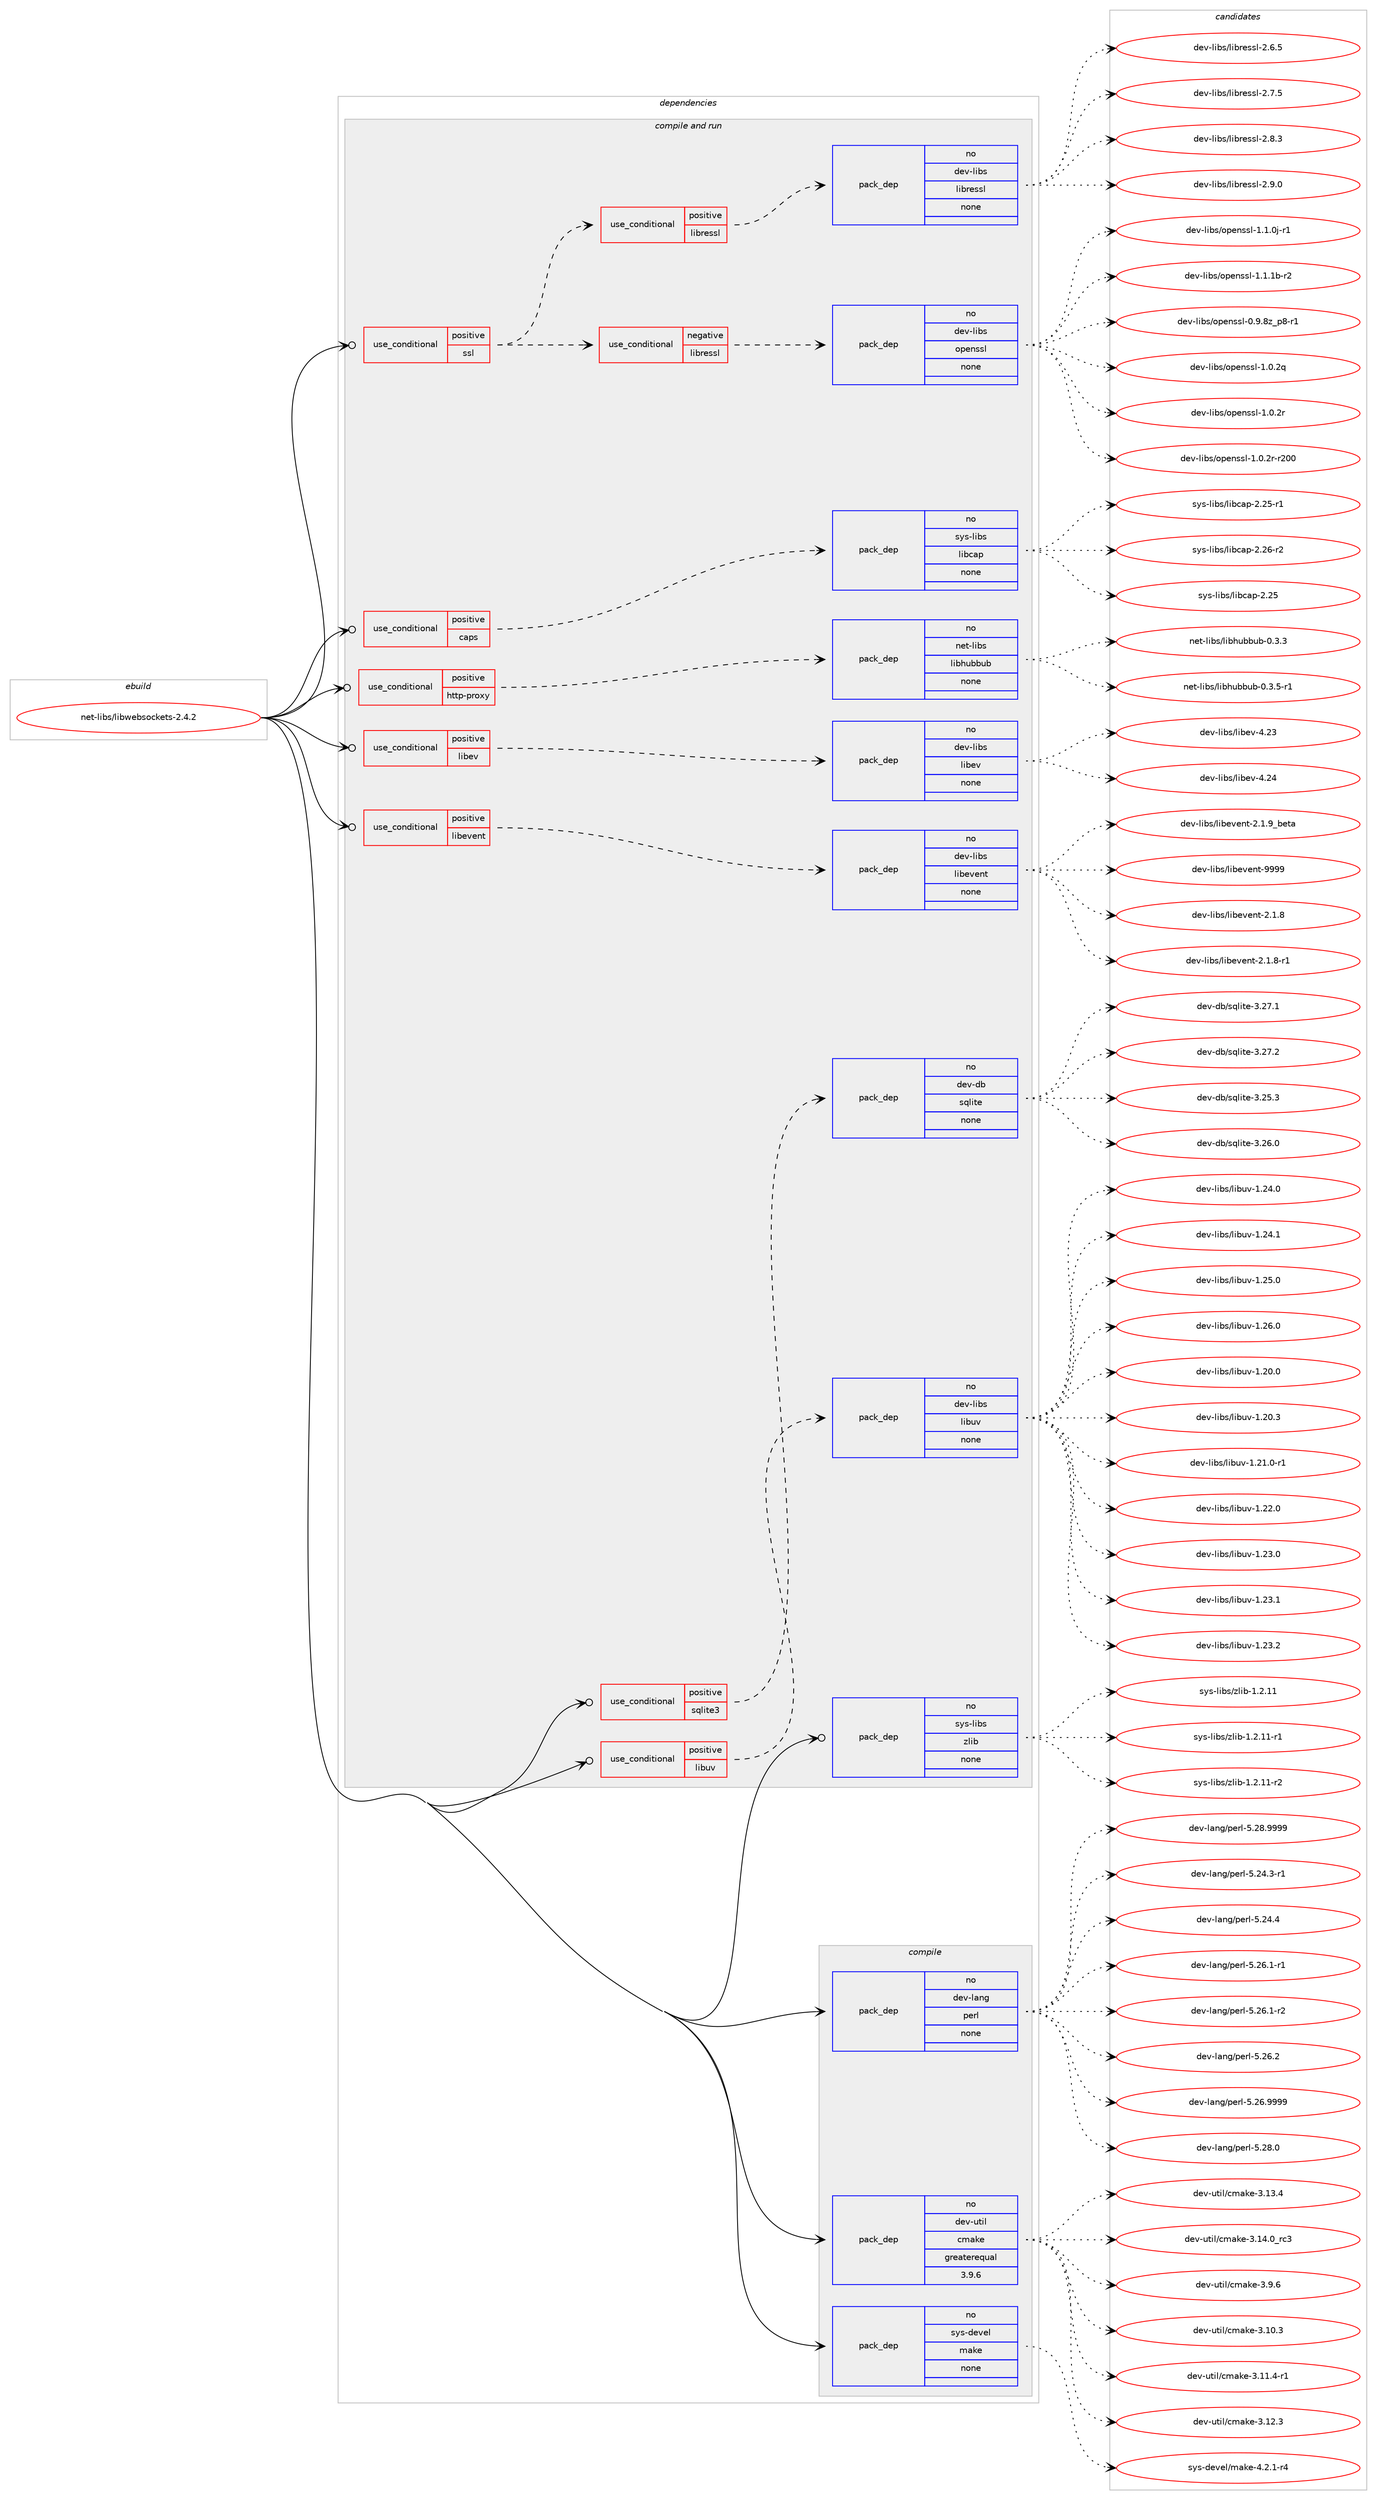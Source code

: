 digraph prolog {

# *************
# Graph options
# *************

newrank=true;
concentrate=true;
compound=true;
graph [rankdir=LR,fontname=Helvetica,fontsize=10,ranksep=1.5];#, ranksep=2.5, nodesep=0.2];
edge  [arrowhead=vee];
node  [fontname=Helvetica,fontsize=10];

# **********
# The ebuild
# **********

subgraph cluster_leftcol {
color=gray;
rank=same;
label=<<i>ebuild</i>>;
id [label="net-libs/libwebsockets-2.4.2", color=red, width=4, href="../net-libs/libwebsockets-2.4.2.svg"];
}

# ****************
# The dependencies
# ****************

subgraph cluster_midcol {
color=gray;
label=<<i>dependencies</i>>;
subgraph cluster_compile {
fillcolor="#eeeeee";
style=filled;
label=<<i>compile</i>>;
subgraph pack1187506 {
dependency1660970 [label=<<TABLE BORDER="0" CELLBORDER="1" CELLSPACING="0" CELLPADDING="4" WIDTH="220"><TR><TD ROWSPAN="6" CELLPADDING="30">pack_dep</TD></TR><TR><TD WIDTH="110">no</TD></TR><TR><TD>dev-lang</TD></TR><TR><TD>perl</TD></TR><TR><TD>none</TD></TR><TR><TD></TD></TR></TABLE>>, shape=none, color=blue];
}
id:e -> dependency1660970:w [weight=20,style="solid",arrowhead="vee"];
subgraph pack1187507 {
dependency1660971 [label=<<TABLE BORDER="0" CELLBORDER="1" CELLSPACING="0" CELLPADDING="4" WIDTH="220"><TR><TD ROWSPAN="6" CELLPADDING="30">pack_dep</TD></TR><TR><TD WIDTH="110">no</TD></TR><TR><TD>dev-util</TD></TR><TR><TD>cmake</TD></TR><TR><TD>greaterequal</TD></TR><TR><TD>3.9.6</TD></TR></TABLE>>, shape=none, color=blue];
}
id:e -> dependency1660971:w [weight=20,style="solid",arrowhead="vee"];
subgraph pack1187508 {
dependency1660972 [label=<<TABLE BORDER="0" CELLBORDER="1" CELLSPACING="0" CELLPADDING="4" WIDTH="220"><TR><TD ROWSPAN="6" CELLPADDING="30">pack_dep</TD></TR><TR><TD WIDTH="110">no</TD></TR><TR><TD>sys-devel</TD></TR><TR><TD>make</TD></TR><TR><TD>none</TD></TR><TR><TD></TD></TR></TABLE>>, shape=none, color=blue];
}
id:e -> dependency1660972:w [weight=20,style="solid",arrowhead="vee"];
}
subgraph cluster_compileandrun {
fillcolor="#eeeeee";
style=filled;
label=<<i>compile and run</i>>;
subgraph cond446490 {
dependency1660973 [label=<<TABLE BORDER="0" CELLBORDER="1" CELLSPACING="0" CELLPADDING="4"><TR><TD ROWSPAN="3" CELLPADDING="10">use_conditional</TD></TR><TR><TD>positive</TD></TR><TR><TD>caps</TD></TR></TABLE>>, shape=none, color=red];
subgraph pack1187509 {
dependency1660974 [label=<<TABLE BORDER="0" CELLBORDER="1" CELLSPACING="0" CELLPADDING="4" WIDTH="220"><TR><TD ROWSPAN="6" CELLPADDING="30">pack_dep</TD></TR><TR><TD WIDTH="110">no</TD></TR><TR><TD>sys-libs</TD></TR><TR><TD>libcap</TD></TR><TR><TD>none</TD></TR><TR><TD></TD></TR></TABLE>>, shape=none, color=blue];
}
dependency1660973:e -> dependency1660974:w [weight=20,style="dashed",arrowhead="vee"];
}
id:e -> dependency1660973:w [weight=20,style="solid",arrowhead="odotvee"];
subgraph cond446491 {
dependency1660975 [label=<<TABLE BORDER="0" CELLBORDER="1" CELLSPACING="0" CELLPADDING="4"><TR><TD ROWSPAN="3" CELLPADDING="10">use_conditional</TD></TR><TR><TD>positive</TD></TR><TR><TD>http-proxy</TD></TR></TABLE>>, shape=none, color=red];
subgraph pack1187510 {
dependency1660976 [label=<<TABLE BORDER="0" CELLBORDER="1" CELLSPACING="0" CELLPADDING="4" WIDTH="220"><TR><TD ROWSPAN="6" CELLPADDING="30">pack_dep</TD></TR><TR><TD WIDTH="110">no</TD></TR><TR><TD>net-libs</TD></TR><TR><TD>libhubbub</TD></TR><TR><TD>none</TD></TR><TR><TD></TD></TR></TABLE>>, shape=none, color=blue];
}
dependency1660975:e -> dependency1660976:w [weight=20,style="dashed",arrowhead="vee"];
}
id:e -> dependency1660975:w [weight=20,style="solid",arrowhead="odotvee"];
subgraph cond446492 {
dependency1660977 [label=<<TABLE BORDER="0" CELLBORDER="1" CELLSPACING="0" CELLPADDING="4"><TR><TD ROWSPAN="3" CELLPADDING="10">use_conditional</TD></TR><TR><TD>positive</TD></TR><TR><TD>libev</TD></TR></TABLE>>, shape=none, color=red];
subgraph pack1187511 {
dependency1660978 [label=<<TABLE BORDER="0" CELLBORDER="1" CELLSPACING="0" CELLPADDING="4" WIDTH="220"><TR><TD ROWSPAN="6" CELLPADDING="30">pack_dep</TD></TR><TR><TD WIDTH="110">no</TD></TR><TR><TD>dev-libs</TD></TR><TR><TD>libev</TD></TR><TR><TD>none</TD></TR><TR><TD></TD></TR></TABLE>>, shape=none, color=blue];
}
dependency1660977:e -> dependency1660978:w [weight=20,style="dashed",arrowhead="vee"];
}
id:e -> dependency1660977:w [weight=20,style="solid",arrowhead="odotvee"];
subgraph cond446493 {
dependency1660979 [label=<<TABLE BORDER="0" CELLBORDER="1" CELLSPACING="0" CELLPADDING="4"><TR><TD ROWSPAN="3" CELLPADDING="10">use_conditional</TD></TR><TR><TD>positive</TD></TR><TR><TD>libevent</TD></TR></TABLE>>, shape=none, color=red];
subgraph pack1187512 {
dependency1660980 [label=<<TABLE BORDER="0" CELLBORDER="1" CELLSPACING="0" CELLPADDING="4" WIDTH="220"><TR><TD ROWSPAN="6" CELLPADDING="30">pack_dep</TD></TR><TR><TD WIDTH="110">no</TD></TR><TR><TD>dev-libs</TD></TR><TR><TD>libevent</TD></TR><TR><TD>none</TD></TR><TR><TD></TD></TR></TABLE>>, shape=none, color=blue];
}
dependency1660979:e -> dependency1660980:w [weight=20,style="dashed",arrowhead="vee"];
}
id:e -> dependency1660979:w [weight=20,style="solid",arrowhead="odotvee"];
subgraph cond446494 {
dependency1660981 [label=<<TABLE BORDER="0" CELLBORDER="1" CELLSPACING="0" CELLPADDING="4"><TR><TD ROWSPAN="3" CELLPADDING="10">use_conditional</TD></TR><TR><TD>positive</TD></TR><TR><TD>libuv</TD></TR></TABLE>>, shape=none, color=red];
subgraph pack1187513 {
dependency1660982 [label=<<TABLE BORDER="0" CELLBORDER="1" CELLSPACING="0" CELLPADDING="4" WIDTH="220"><TR><TD ROWSPAN="6" CELLPADDING="30">pack_dep</TD></TR><TR><TD WIDTH="110">no</TD></TR><TR><TD>dev-libs</TD></TR><TR><TD>libuv</TD></TR><TR><TD>none</TD></TR><TR><TD></TD></TR></TABLE>>, shape=none, color=blue];
}
dependency1660981:e -> dependency1660982:w [weight=20,style="dashed",arrowhead="vee"];
}
id:e -> dependency1660981:w [weight=20,style="solid",arrowhead="odotvee"];
subgraph cond446495 {
dependency1660983 [label=<<TABLE BORDER="0" CELLBORDER="1" CELLSPACING="0" CELLPADDING="4"><TR><TD ROWSPAN="3" CELLPADDING="10">use_conditional</TD></TR><TR><TD>positive</TD></TR><TR><TD>sqlite3</TD></TR></TABLE>>, shape=none, color=red];
subgraph pack1187514 {
dependency1660984 [label=<<TABLE BORDER="0" CELLBORDER="1" CELLSPACING="0" CELLPADDING="4" WIDTH="220"><TR><TD ROWSPAN="6" CELLPADDING="30">pack_dep</TD></TR><TR><TD WIDTH="110">no</TD></TR><TR><TD>dev-db</TD></TR><TR><TD>sqlite</TD></TR><TR><TD>none</TD></TR><TR><TD></TD></TR></TABLE>>, shape=none, color=blue];
}
dependency1660983:e -> dependency1660984:w [weight=20,style="dashed",arrowhead="vee"];
}
id:e -> dependency1660983:w [weight=20,style="solid",arrowhead="odotvee"];
subgraph cond446496 {
dependency1660985 [label=<<TABLE BORDER="0" CELLBORDER="1" CELLSPACING="0" CELLPADDING="4"><TR><TD ROWSPAN="3" CELLPADDING="10">use_conditional</TD></TR><TR><TD>positive</TD></TR><TR><TD>ssl</TD></TR></TABLE>>, shape=none, color=red];
subgraph cond446497 {
dependency1660986 [label=<<TABLE BORDER="0" CELLBORDER="1" CELLSPACING="0" CELLPADDING="4"><TR><TD ROWSPAN="3" CELLPADDING="10">use_conditional</TD></TR><TR><TD>negative</TD></TR><TR><TD>libressl</TD></TR></TABLE>>, shape=none, color=red];
subgraph pack1187515 {
dependency1660987 [label=<<TABLE BORDER="0" CELLBORDER="1" CELLSPACING="0" CELLPADDING="4" WIDTH="220"><TR><TD ROWSPAN="6" CELLPADDING="30">pack_dep</TD></TR><TR><TD WIDTH="110">no</TD></TR><TR><TD>dev-libs</TD></TR><TR><TD>openssl</TD></TR><TR><TD>none</TD></TR><TR><TD></TD></TR></TABLE>>, shape=none, color=blue];
}
dependency1660986:e -> dependency1660987:w [weight=20,style="dashed",arrowhead="vee"];
}
dependency1660985:e -> dependency1660986:w [weight=20,style="dashed",arrowhead="vee"];
subgraph cond446498 {
dependency1660988 [label=<<TABLE BORDER="0" CELLBORDER="1" CELLSPACING="0" CELLPADDING="4"><TR><TD ROWSPAN="3" CELLPADDING="10">use_conditional</TD></TR><TR><TD>positive</TD></TR><TR><TD>libressl</TD></TR></TABLE>>, shape=none, color=red];
subgraph pack1187516 {
dependency1660989 [label=<<TABLE BORDER="0" CELLBORDER="1" CELLSPACING="0" CELLPADDING="4" WIDTH="220"><TR><TD ROWSPAN="6" CELLPADDING="30">pack_dep</TD></TR><TR><TD WIDTH="110">no</TD></TR><TR><TD>dev-libs</TD></TR><TR><TD>libressl</TD></TR><TR><TD>none</TD></TR><TR><TD></TD></TR></TABLE>>, shape=none, color=blue];
}
dependency1660988:e -> dependency1660989:w [weight=20,style="dashed",arrowhead="vee"];
}
dependency1660985:e -> dependency1660988:w [weight=20,style="dashed",arrowhead="vee"];
}
id:e -> dependency1660985:w [weight=20,style="solid",arrowhead="odotvee"];
subgraph pack1187517 {
dependency1660990 [label=<<TABLE BORDER="0" CELLBORDER="1" CELLSPACING="0" CELLPADDING="4" WIDTH="220"><TR><TD ROWSPAN="6" CELLPADDING="30">pack_dep</TD></TR><TR><TD WIDTH="110">no</TD></TR><TR><TD>sys-libs</TD></TR><TR><TD>zlib</TD></TR><TR><TD>none</TD></TR><TR><TD></TD></TR></TABLE>>, shape=none, color=blue];
}
id:e -> dependency1660990:w [weight=20,style="solid",arrowhead="odotvee"];
}
subgraph cluster_run {
fillcolor="#eeeeee";
style=filled;
label=<<i>run</i>>;
}
}

# **************
# The candidates
# **************

subgraph cluster_choices {
rank=same;
color=gray;
label=<<i>candidates</i>>;

subgraph choice1187506 {
color=black;
nodesep=1;
choice100101118451089711010347112101114108455346505246514511449 [label="dev-lang/perl-5.24.3-r1", color=red, width=4,href="../dev-lang/perl-5.24.3-r1.svg"];
choice10010111845108971101034711210111410845534650524652 [label="dev-lang/perl-5.24.4", color=red, width=4,href="../dev-lang/perl-5.24.4.svg"];
choice100101118451089711010347112101114108455346505446494511449 [label="dev-lang/perl-5.26.1-r1", color=red, width=4,href="../dev-lang/perl-5.26.1-r1.svg"];
choice100101118451089711010347112101114108455346505446494511450 [label="dev-lang/perl-5.26.1-r2", color=red, width=4,href="../dev-lang/perl-5.26.1-r2.svg"];
choice10010111845108971101034711210111410845534650544650 [label="dev-lang/perl-5.26.2", color=red, width=4,href="../dev-lang/perl-5.26.2.svg"];
choice10010111845108971101034711210111410845534650544657575757 [label="dev-lang/perl-5.26.9999", color=red, width=4,href="../dev-lang/perl-5.26.9999.svg"];
choice10010111845108971101034711210111410845534650564648 [label="dev-lang/perl-5.28.0", color=red, width=4,href="../dev-lang/perl-5.28.0.svg"];
choice10010111845108971101034711210111410845534650564657575757 [label="dev-lang/perl-5.28.9999", color=red, width=4,href="../dev-lang/perl-5.28.9999.svg"];
dependency1660970:e -> choice100101118451089711010347112101114108455346505246514511449:w [style=dotted,weight="100"];
dependency1660970:e -> choice10010111845108971101034711210111410845534650524652:w [style=dotted,weight="100"];
dependency1660970:e -> choice100101118451089711010347112101114108455346505446494511449:w [style=dotted,weight="100"];
dependency1660970:e -> choice100101118451089711010347112101114108455346505446494511450:w [style=dotted,weight="100"];
dependency1660970:e -> choice10010111845108971101034711210111410845534650544650:w [style=dotted,weight="100"];
dependency1660970:e -> choice10010111845108971101034711210111410845534650544657575757:w [style=dotted,weight="100"];
dependency1660970:e -> choice10010111845108971101034711210111410845534650564648:w [style=dotted,weight="100"];
dependency1660970:e -> choice10010111845108971101034711210111410845534650564657575757:w [style=dotted,weight="100"];
}
subgraph choice1187507 {
color=black;
nodesep=1;
choice1001011184511711610510847991099710710145514649484651 [label="dev-util/cmake-3.10.3", color=red, width=4,href="../dev-util/cmake-3.10.3.svg"];
choice10010111845117116105108479910997107101455146494946524511449 [label="dev-util/cmake-3.11.4-r1", color=red, width=4,href="../dev-util/cmake-3.11.4-r1.svg"];
choice1001011184511711610510847991099710710145514649504651 [label="dev-util/cmake-3.12.3", color=red, width=4,href="../dev-util/cmake-3.12.3.svg"];
choice1001011184511711610510847991099710710145514649514652 [label="dev-util/cmake-3.13.4", color=red, width=4,href="../dev-util/cmake-3.13.4.svg"];
choice1001011184511711610510847991099710710145514649524648951149951 [label="dev-util/cmake-3.14.0_rc3", color=red, width=4,href="../dev-util/cmake-3.14.0_rc3.svg"];
choice10010111845117116105108479910997107101455146574654 [label="dev-util/cmake-3.9.6", color=red, width=4,href="../dev-util/cmake-3.9.6.svg"];
dependency1660971:e -> choice1001011184511711610510847991099710710145514649484651:w [style=dotted,weight="100"];
dependency1660971:e -> choice10010111845117116105108479910997107101455146494946524511449:w [style=dotted,weight="100"];
dependency1660971:e -> choice1001011184511711610510847991099710710145514649504651:w [style=dotted,weight="100"];
dependency1660971:e -> choice1001011184511711610510847991099710710145514649514652:w [style=dotted,weight="100"];
dependency1660971:e -> choice1001011184511711610510847991099710710145514649524648951149951:w [style=dotted,weight="100"];
dependency1660971:e -> choice10010111845117116105108479910997107101455146574654:w [style=dotted,weight="100"];
}
subgraph choice1187508 {
color=black;
nodesep=1;
choice1151211154510010111810110847109971071014552465046494511452 [label="sys-devel/make-4.2.1-r4", color=red, width=4,href="../sys-devel/make-4.2.1-r4.svg"];
dependency1660972:e -> choice1151211154510010111810110847109971071014552465046494511452:w [style=dotted,weight="100"];
}
subgraph choice1187509 {
color=black;
nodesep=1;
choice1151211154510810598115471081059899971124550465053 [label="sys-libs/libcap-2.25", color=red, width=4,href="../sys-libs/libcap-2.25.svg"];
choice11512111545108105981154710810598999711245504650534511449 [label="sys-libs/libcap-2.25-r1", color=red, width=4,href="../sys-libs/libcap-2.25-r1.svg"];
choice11512111545108105981154710810598999711245504650544511450 [label="sys-libs/libcap-2.26-r2", color=red, width=4,href="../sys-libs/libcap-2.26-r2.svg"];
dependency1660974:e -> choice1151211154510810598115471081059899971124550465053:w [style=dotted,weight="100"];
dependency1660974:e -> choice11512111545108105981154710810598999711245504650534511449:w [style=dotted,weight="100"];
dependency1660974:e -> choice11512111545108105981154710810598999711245504650544511450:w [style=dotted,weight="100"];
}
subgraph choice1187510 {
color=black;
nodesep=1;
choice11010111645108105981154710810598104117989811798454846514651 [label="net-libs/libhubbub-0.3.3", color=red, width=4,href="../net-libs/libhubbub-0.3.3.svg"];
choice110101116451081059811547108105981041179898117984548465146534511449 [label="net-libs/libhubbub-0.3.5-r1", color=red, width=4,href="../net-libs/libhubbub-0.3.5-r1.svg"];
dependency1660976:e -> choice11010111645108105981154710810598104117989811798454846514651:w [style=dotted,weight="100"];
dependency1660976:e -> choice110101116451081059811547108105981041179898117984548465146534511449:w [style=dotted,weight="100"];
}
subgraph choice1187511 {
color=black;
nodesep=1;
choice100101118451081059811547108105981011184552465051 [label="dev-libs/libev-4.23", color=red, width=4,href="../dev-libs/libev-4.23.svg"];
choice100101118451081059811547108105981011184552465052 [label="dev-libs/libev-4.24", color=red, width=4,href="../dev-libs/libev-4.24.svg"];
dependency1660978:e -> choice100101118451081059811547108105981011184552465051:w [style=dotted,weight="100"];
dependency1660978:e -> choice100101118451081059811547108105981011184552465052:w [style=dotted,weight="100"];
}
subgraph choice1187512 {
color=black;
nodesep=1;
choice10010111845108105981154710810598101118101110116455046494656 [label="dev-libs/libevent-2.1.8", color=red, width=4,href="../dev-libs/libevent-2.1.8.svg"];
choice100101118451081059811547108105981011181011101164550464946564511449 [label="dev-libs/libevent-2.1.8-r1", color=red, width=4,href="../dev-libs/libevent-2.1.8-r1.svg"];
choice10010111845108105981154710810598101118101110116455046494657959810111697 [label="dev-libs/libevent-2.1.9_beta", color=red, width=4,href="../dev-libs/libevent-2.1.9_beta.svg"];
choice100101118451081059811547108105981011181011101164557575757 [label="dev-libs/libevent-9999", color=red, width=4,href="../dev-libs/libevent-9999.svg"];
dependency1660980:e -> choice10010111845108105981154710810598101118101110116455046494656:w [style=dotted,weight="100"];
dependency1660980:e -> choice100101118451081059811547108105981011181011101164550464946564511449:w [style=dotted,weight="100"];
dependency1660980:e -> choice10010111845108105981154710810598101118101110116455046494657959810111697:w [style=dotted,weight="100"];
dependency1660980:e -> choice100101118451081059811547108105981011181011101164557575757:w [style=dotted,weight="100"];
}
subgraph choice1187513 {
color=black;
nodesep=1;
choice1001011184510810598115471081059811711845494650484648 [label="dev-libs/libuv-1.20.0", color=red, width=4,href="../dev-libs/libuv-1.20.0.svg"];
choice1001011184510810598115471081059811711845494650484651 [label="dev-libs/libuv-1.20.3", color=red, width=4,href="../dev-libs/libuv-1.20.3.svg"];
choice10010111845108105981154710810598117118454946504946484511449 [label="dev-libs/libuv-1.21.0-r1", color=red, width=4,href="../dev-libs/libuv-1.21.0-r1.svg"];
choice1001011184510810598115471081059811711845494650504648 [label="dev-libs/libuv-1.22.0", color=red, width=4,href="../dev-libs/libuv-1.22.0.svg"];
choice1001011184510810598115471081059811711845494650514648 [label="dev-libs/libuv-1.23.0", color=red, width=4,href="../dev-libs/libuv-1.23.0.svg"];
choice1001011184510810598115471081059811711845494650514649 [label="dev-libs/libuv-1.23.1", color=red, width=4,href="../dev-libs/libuv-1.23.1.svg"];
choice1001011184510810598115471081059811711845494650514650 [label="dev-libs/libuv-1.23.2", color=red, width=4,href="../dev-libs/libuv-1.23.2.svg"];
choice1001011184510810598115471081059811711845494650524648 [label="dev-libs/libuv-1.24.0", color=red, width=4,href="../dev-libs/libuv-1.24.0.svg"];
choice1001011184510810598115471081059811711845494650524649 [label="dev-libs/libuv-1.24.1", color=red, width=4,href="../dev-libs/libuv-1.24.1.svg"];
choice1001011184510810598115471081059811711845494650534648 [label="dev-libs/libuv-1.25.0", color=red, width=4,href="../dev-libs/libuv-1.25.0.svg"];
choice1001011184510810598115471081059811711845494650544648 [label="dev-libs/libuv-1.26.0", color=red, width=4,href="../dev-libs/libuv-1.26.0.svg"];
dependency1660982:e -> choice1001011184510810598115471081059811711845494650484648:w [style=dotted,weight="100"];
dependency1660982:e -> choice1001011184510810598115471081059811711845494650484651:w [style=dotted,weight="100"];
dependency1660982:e -> choice10010111845108105981154710810598117118454946504946484511449:w [style=dotted,weight="100"];
dependency1660982:e -> choice1001011184510810598115471081059811711845494650504648:w [style=dotted,weight="100"];
dependency1660982:e -> choice1001011184510810598115471081059811711845494650514648:w [style=dotted,weight="100"];
dependency1660982:e -> choice1001011184510810598115471081059811711845494650514649:w [style=dotted,weight="100"];
dependency1660982:e -> choice1001011184510810598115471081059811711845494650514650:w [style=dotted,weight="100"];
dependency1660982:e -> choice1001011184510810598115471081059811711845494650524648:w [style=dotted,weight="100"];
dependency1660982:e -> choice1001011184510810598115471081059811711845494650524649:w [style=dotted,weight="100"];
dependency1660982:e -> choice1001011184510810598115471081059811711845494650534648:w [style=dotted,weight="100"];
dependency1660982:e -> choice1001011184510810598115471081059811711845494650544648:w [style=dotted,weight="100"];
}
subgraph choice1187514 {
color=black;
nodesep=1;
choice10010111845100984711511310810511610145514650534651 [label="dev-db/sqlite-3.25.3", color=red, width=4,href="../dev-db/sqlite-3.25.3.svg"];
choice10010111845100984711511310810511610145514650544648 [label="dev-db/sqlite-3.26.0", color=red, width=4,href="../dev-db/sqlite-3.26.0.svg"];
choice10010111845100984711511310810511610145514650554649 [label="dev-db/sqlite-3.27.1", color=red, width=4,href="../dev-db/sqlite-3.27.1.svg"];
choice10010111845100984711511310810511610145514650554650 [label="dev-db/sqlite-3.27.2", color=red, width=4,href="../dev-db/sqlite-3.27.2.svg"];
dependency1660984:e -> choice10010111845100984711511310810511610145514650534651:w [style=dotted,weight="100"];
dependency1660984:e -> choice10010111845100984711511310810511610145514650544648:w [style=dotted,weight="100"];
dependency1660984:e -> choice10010111845100984711511310810511610145514650554649:w [style=dotted,weight="100"];
dependency1660984:e -> choice10010111845100984711511310810511610145514650554650:w [style=dotted,weight="100"];
}
subgraph choice1187515 {
color=black;
nodesep=1;
choice10010111845108105981154711111210111011511510845484657465612295112564511449 [label="dev-libs/openssl-0.9.8z_p8-r1", color=red, width=4,href="../dev-libs/openssl-0.9.8z_p8-r1.svg"];
choice100101118451081059811547111112101110115115108454946484650113 [label="dev-libs/openssl-1.0.2q", color=red, width=4,href="../dev-libs/openssl-1.0.2q.svg"];
choice100101118451081059811547111112101110115115108454946484650114 [label="dev-libs/openssl-1.0.2r", color=red, width=4,href="../dev-libs/openssl-1.0.2r.svg"];
choice10010111845108105981154711111210111011511510845494648465011445114504848 [label="dev-libs/openssl-1.0.2r-r200", color=red, width=4,href="../dev-libs/openssl-1.0.2r-r200.svg"];
choice1001011184510810598115471111121011101151151084549464946481064511449 [label="dev-libs/openssl-1.1.0j-r1", color=red, width=4,href="../dev-libs/openssl-1.1.0j-r1.svg"];
choice100101118451081059811547111112101110115115108454946494649984511450 [label="dev-libs/openssl-1.1.1b-r2", color=red, width=4,href="../dev-libs/openssl-1.1.1b-r2.svg"];
dependency1660987:e -> choice10010111845108105981154711111210111011511510845484657465612295112564511449:w [style=dotted,weight="100"];
dependency1660987:e -> choice100101118451081059811547111112101110115115108454946484650113:w [style=dotted,weight="100"];
dependency1660987:e -> choice100101118451081059811547111112101110115115108454946484650114:w [style=dotted,weight="100"];
dependency1660987:e -> choice10010111845108105981154711111210111011511510845494648465011445114504848:w [style=dotted,weight="100"];
dependency1660987:e -> choice1001011184510810598115471111121011101151151084549464946481064511449:w [style=dotted,weight="100"];
dependency1660987:e -> choice100101118451081059811547111112101110115115108454946494649984511450:w [style=dotted,weight="100"];
}
subgraph choice1187516 {
color=black;
nodesep=1;
choice10010111845108105981154710810598114101115115108455046544653 [label="dev-libs/libressl-2.6.5", color=red, width=4,href="../dev-libs/libressl-2.6.5.svg"];
choice10010111845108105981154710810598114101115115108455046554653 [label="dev-libs/libressl-2.7.5", color=red, width=4,href="../dev-libs/libressl-2.7.5.svg"];
choice10010111845108105981154710810598114101115115108455046564651 [label="dev-libs/libressl-2.8.3", color=red, width=4,href="../dev-libs/libressl-2.8.3.svg"];
choice10010111845108105981154710810598114101115115108455046574648 [label="dev-libs/libressl-2.9.0", color=red, width=4,href="../dev-libs/libressl-2.9.0.svg"];
dependency1660989:e -> choice10010111845108105981154710810598114101115115108455046544653:w [style=dotted,weight="100"];
dependency1660989:e -> choice10010111845108105981154710810598114101115115108455046554653:w [style=dotted,weight="100"];
dependency1660989:e -> choice10010111845108105981154710810598114101115115108455046564651:w [style=dotted,weight="100"];
dependency1660989:e -> choice10010111845108105981154710810598114101115115108455046574648:w [style=dotted,weight="100"];
}
subgraph choice1187517 {
color=black;
nodesep=1;
choice1151211154510810598115471221081059845494650464949 [label="sys-libs/zlib-1.2.11", color=red, width=4,href="../sys-libs/zlib-1.2.11.svg"];
choice11512111545108105981154712210810598454946504649494511449 [label="sys-libs/zlib-1.2.11-r1", color=red, width=4,href="../sys-libs/zlib-1.2.11-r1.svg"];
choice11512111545108105981154712210810598454946504649494511450 [label="sys-libs/zlib-1.2.11-r2", color=red, width=4,href="../sys-libs/zlib-1.2.11-r2.svg"];
dependency1660990:e -> choice1151211154510810598115471221081059845494650464949:w [style=dotted,weight="100"];
dependency1660990:e -> choice11512111545108105981154712210810598454946504649494511449:w [style=dotted,weight="100"];
dependency1660990:e -> choice11512111545108105981154712210810598454946504649494511450:w [style=dotted,weight="100"];
}
}

}
